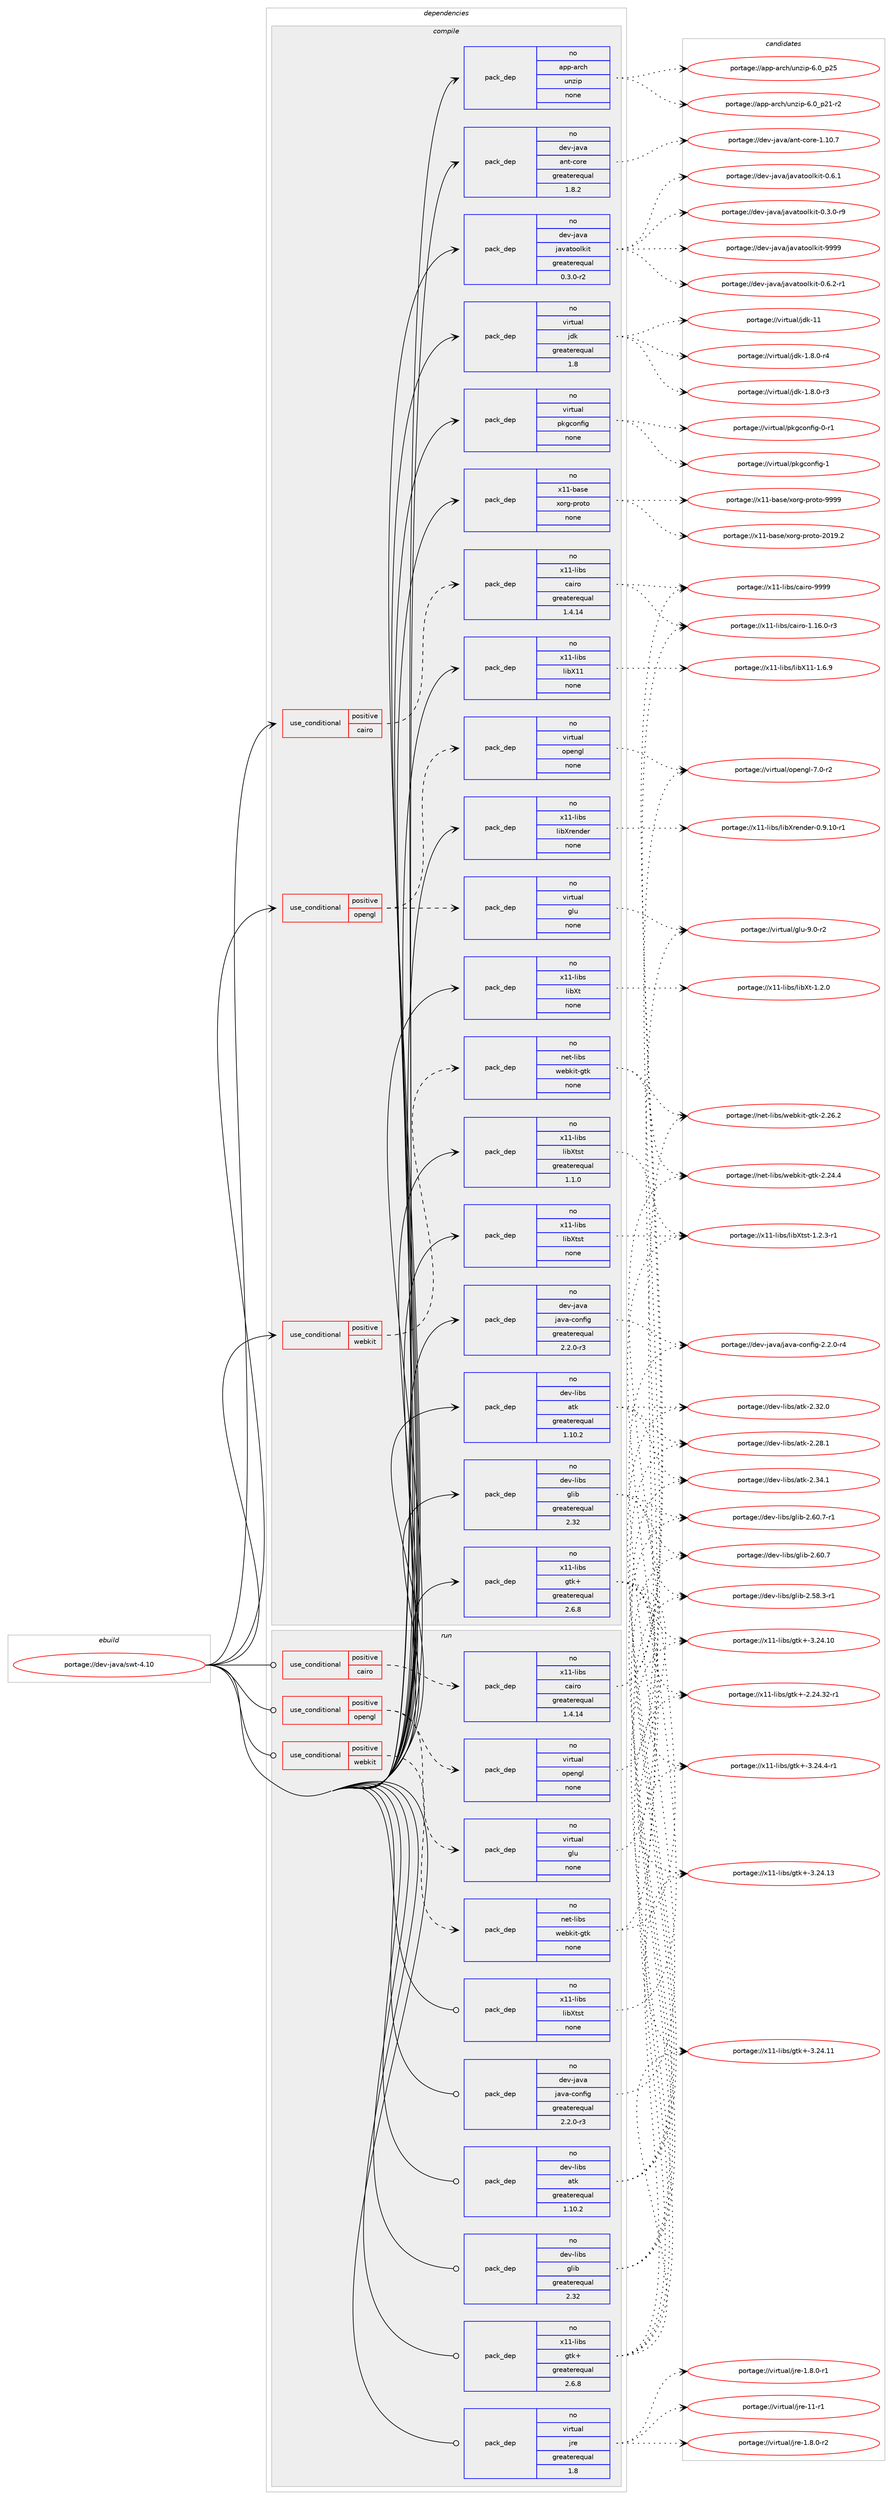 digraph prolog {

# *************
# Graph options
# *************

newrank=true;
concentrate=true;
compound=true;
graph [rankdir=LR,fontname=Helvetica,fontsize=10,ranksep=1.5];#, ranksep=2.5, nodesep=0.2];
edge  [arrowhead=vee];
node  [fontname=Helvetica,fontsize=10];

# **********
# The ebuild
# **********

subgraph cluster_leftcol {
color=gray;
label=<<i>ebuild</i>>;
id [label="portage://dev-java/swt-4.10", color=red, width=4, href="../dev-java/swt-4.10.svg"];
}

# ****************
# The dependencies
# ****************

subgraph cluster_midcol {
color=gray;
label=<<i>dependencies</i>>;
subgraph cluster_compile {
fillcolor="#eeeeee";
style=filled;
label=<<i>compile</i>>;
subgraph cond129162 {
dependency525741 [label=<<TABLE BORDER="0" CELLBORDER="1" CELLSPACING="0" CELLPADDING="4"><TR><TD ROWSPAN="3" CELLPADDING="10">use_conditional</TD></TR><TR><TD>positive</TD></TR><TR><TD>cairo</TD></TR></TABLE>>, shape=none, color=red];
subgraph pack390982 {
dependency525742 [label=<<TABLE BORDER="0" CELLBORDER="1" CELLSPACING="0" CELLPADDING="4" WIDTH="220"><TR><TD ROWSPAN="6" CELLPADDING="30">pack_dep</TD></TR><TR><TD WIDTH="110">no</TD></TR><TR><TD>x11-libs</TD></TR><TR><TD>cairo</TD></TR><TR><TD>greaterequal</TD></TR><TR><TD>1.4.14</TD></TR></TABLE>>, shape=none, color=blue];
}
dependency525741:e -> dependency525742:w [weight=20,style="dashed",arrowhead="vee"];
}
id:e -> dependency525741:w [weight=20,style="solid",arrowhead="vee"];
subgraph cond129163 {
dependency525743 [label=<<TABLE BORDER="0" CELLBORDER="1" CELLSPACING="0" CELLPADDING="4"><TR><TD ROWSPAN="3" CELLPADDING="10">use_conditional</TD></TR><TR><TD>positive</TD></TR><TR><TD>opengl</TD></TR></TABLE>>, shape=none, color=red];
subgraph pack390983 {
dependency525744 [label=<<TABLE BORDER="0" CELLBORDER="1" CELLSPACING="0" CELLPADDING="4" WIDTH="220"><TR><TD ROWSPAN="6" CELLPADDING="30">pack_dep</TD></TR><TR><TD WIDTH="110">no</TD></TR><TR><TD>virtual</TD></TR><TR><TD>glu</TD></TR><TR><TD>none</TD></TR><TR><TD></TD></TR></TABLE>>, shape=none, color=blue];
}
dependency525743:e -> dependency525744:w [weight=20,style="dashed",arrowhead="vee"];
subgraph pack390984 {
dependency525745 [label=<<TABLE BORDER="0" CELLBORDER="1" CELLSPACING="0" CELLPADDING="4" WIDTH="220"><TR><TD ROWSPAN="6" CELLPADDING="30">pack_dep</TD></TR><TR><TD WIDTH="110">no</TD></TR><TR><TD>virtual</TD></TR><TR><TD>opengl</TD></TR><TR><TD>none</TD></TR><TR><TD></TD></TR></TABLE>>, shape=none, color=blue];
}
dependency525743:e -> dependency525745:w [weight=20,style="dashed",arrowhead="vee"];
}
id:e -> dependency525743:w [weight=20,style="solid",arrowhead="vee"];
subgraph cond129164 {
dependency525746 [label=<<TABLE BORDER="0" CELLBORDER="1" CELLSPACING="0" CELLPADDING="4"><TR><TD ROWSPAN="3" CELLPADDING="10">use_conditional</TD></TR><TR><TD>positive</TD></TR><TR><TD>webkit</TD></TR></TABLE>>, shape=none, color=red];
subgraph pack390985 {
dependency525747 [label=<<TABLE BORDER="0" CELLBORDER="1" CELLSPACING="0" CELLPADDING="4" WIDTH="220"><TR><TD ROWSPAN="6" CELLPADDING="30">pack_dep</TD></TR><TR><TD WIDTH="110">no</TD></TR><TR><TD>net-libs</TD></TR><TR><TD>webkit-gtk</TD></TR><TR><TD>none</TD></TR><TR><TD></TD></TR></TABLE>>, shape=none, color=blue];
}
dependency525746:e -> dependency525747:w [weight=20,style="dashed",arrowhead="vee"];
}
id:e -> dependency525746:w [weight=20,style="solid",arrowhead="vee"];
subgraph pack390986 {
dependency525748 [label=<<TABLE BORDER="0" CELLBORDER="1" CELLSPACING="0" CELLPADDING="4" WIDTH="220"><TR><TD ROWSPAN="6" CELLPADDING="30">pack_dep</TD></TR><TR><TD WIDTH="110">no</TD></TR><TR><TD>app-arch</TD></TR><TR><TD>unzip</TD></TR><TR><TD>none</TD></TR><TR><TD></TD></TR></TABLE>>, shape=none, color=blue];
}
id:e -> dependency525748:w [weight=20,style="solid",arrowhead="vee"];
subgraph pack390987 {
dependency525749 [label=<<TABLE BORDER="0" CELLBORDER="1" CELLSPACING="0" CELLPADDING="4" WIDTH="220"><TR><TD ROWSPAN="6" CELLPADDING="30">pack_dep</TD></TR><TR><TD WIDTH="110">no</TD></TR><TR><TD>dev-java</TD></TR><TR><TD>ant-core</TD></TR><TR><TD>greaterequal</TD></TR><TR><TD>1.8.2</TD></TR></TABLE>>, shape=none, color=blue];
}
id:e -> dependency525749:w [weight=20,style="solid",arrowhead="vee"];
subgraph pack390988 {
dependency525750 [label=<<TABLE BORDER="0" CELLBORDER="1" CELLSPACING="0" CELLPADDING="4" WIDTH="220"><TR><TD ROWSPAN="6" CELLPADDING="30">pack_dep</TD></TR><TR><TD WIDTH="110">no</TD></TR><TR><TD>dev-java</TD></TR><TR><TD>java-config</TD></TR><TR><TD>greaterequal</TD></TR><TR><TD>2.2.0-r3</TD></TR></TABLE>>, shape=none, color=blue];
}
id:e -> dependency525750:w [weight=20,style="solid",arrowhead="vee"];
subgraph pack390989 {
dependency525751 [label=<<TABLE BORDER="0" CELLBORDER="1" CELLSPACING="0" CELLPADDING="4" WIDTH="220"><TR><TD ROWSPAN="6" CELLPADDING="30">pack_dep</TD></TR><TR><TD WIDTH="110">no</TD></TR><TR><TD>dev-java</TD></TR><TR><TD>javatoolkit</TD></TR><TR><TD>greaterequal</TD></TR><TR><TD>0.3.0-r2</TD></TR></TABLE>>, shape=none, color=blue];
}
id:e -> dependency525751:w [weight=20,style="solid",arrowhead="vee"];
subgraph pack390990 {
dependency525752 [label=<<TABLE BORDER="0" CELLBORDER="1" CELLSPACING="0" CELLPADDING="4" WIDTH="220"><TR><TD ROWSPAN="6" CELLPADDING="30">pack_dep</TD></TR><TR><TD WIDTH="110">no</TD></TR><TR><TD>dev-libs</TD></TR><TR><TD>atk</TD></TR><TR><TD>greaterequal</TD></TR><TR><TD>1.10.2</TD></TR></TABLE>>, shape=none, color=blue];
}
id:e -> dependency525752:w [weight=20,style="solid",arrowhead="vee"];
subgraph pack390991 {
dependency525753 [label=<<TABLE BORDER="0" CELLBORDER="1" CELLSPACING="0" CELLPADDING="4" WIDTH="220"><TR><TD ROWSPAN="6" CELLPADDING="30">pack_dep</TD></TR><TR><TD WIDTH="110">no</TD></TR><TR><TD>dev-libs</TD></TR><TR><TD>glib</TD></TR><TR><TD>greaterequal</TD></TR><TR><TD>2.32</TD></TR></TABLE>>, shape=none, color=blue];
}
id:e -> dependency525753:w [weight=20,style="solid",arrowhead="vee"];
subgraph pack390992 {
dependency525754 [label=<<TABLE BORDER="0" CELLBORDER="1" CELLSPACING="0" CELLPADDING="4" WIDTH="220"><TR><TD ROWSPAN="6" CELLPADDING="30">pack_dep</TD></TR><TR><TD WIDTH="110">no</TD></TR><TR><TD>virtual</TD></TR><TR><TD>jdk</TD></TR><TR><TD>greaterequal</TD></TR><TR><TD>1.8</TD></TR></TABLE>>, shape=none, color=blue];
}
id:e -> dependency525754:w [weight=20,style="solid",arrowhead="vee"];
subgraph pack390993 {
dependency525755 [label=<<TABLE BORDER="0" CELLBORDER="1" CELLSPACING="0" CELLPADDING="4" WIDTH="220"><TR><TD ROWSPAN="6" CELLPADDING="30">pack_dep</TD></TR><TR><TD WIDTH="110">no</TD></TR><TR><TD>virtual</TD></TR><TR><TD>pkgconfig</TD></TR><TR><TD>none</TD></TR><TR><TD></TD></TR></TABLE>>, shape=none, color=blue];
}
id:e -> dependency525755:w [weight=20,style="solid",arrowhead="vee"];
subgraph pack390994 {
dependency525756 [label=<<TABLE BORDER="0" CELLBORDER="1" CELLSPACING="0" CELLPADDING="4" WIDTH="220"><TR><TD ROWSPAN="6" CELLPADDING="30">pack_dep</TD></TR><TR><TD WIDTH="110">no</TD></TR><TR><TD>x11-base</TD></TR><TR><TD>xorg-proto</TD></TR><TR><TD>none</TD></TR><TR><TD></TD></TR></TABLE>>, shape=none, color=blue];
}
id:e -> dependency525756:w [weight=20,style="solid",arrowhead="vee"];
subgraph pack390995 {
dependency525757 [label=<<TABLE BORDER="0" CELLBORDER="1" CELLSPACING="0" CELLPADDING="4" WIDTH="220"><TR><TD ROWSPAN="6" CELLPADDING="30">pack_dep</TD></TR><TR><TD WIDTH="110">no</TD></TR><TR><TD>x11-libs</TD></TR><TR><TD>gtk+</TD></TR><TR><TD>greaterequal</TD></TR><TR><TD>2.6.8</TD></TR></TABLE>>, shape=none, color=blue];
}
id:e -> dependency525757:w [weight=20,style="solid",arrowhead="vee"];
subgraph pack390996 {
dependency525758 [label=<<TABLE BORDER="0" CELLBORDER="1" CELLSPACING="0" CELLPADDING="4" WIDTH="220"><TR><TD ROWSPAN="6" CELLPADDING="30">pack_dep</TD></TR><TR><TD WIDTH="110">no</TD></TR><TR><TD>x11-libs</TD></TR><TR><TD>libX11</TD></TR><TR><TD>none</TD></TR><TR><TD></TD></TR></TABLE>>, shape=none, color=blue];
}
id:e -> dependency525758:w [weight=20,style="solid",arrowhead="vee"];
subgraph pack390997 {
dependency525759 [label=<<TABLE BORDER="0" CELLBORDER="1" CELLSPACING="0" CELLPADDING="4" WIDTH="220"><TR><TD ROWSPAN="6" CELLPADDING="30">pack_dep</TD></TR><TR><TD WIDTH="110">no</TD></TR><TR><TD>x11-libs</TD></TR><TR><TD>libXrender</TD></TR><TR><TD>none</TD></TR><TR><TD></TD></TR></TABLE>>, shape=none, color=blue];
}
id:e -> dependency525759:w [weight=20,style="solid",arrowhead="vee"];
subgraph pack390998 {
dependency525760 [label=<<TABLE BORDER="0" CELLBORDER="1" CELLSPACING="0" CELLPADDING="4" WIDTH="220"><TR><TD ROWSPAN="6" CELLPADDING="30">pack_dep</TD></TR><TR><TD WIDTH="110">no</TD></TR><TR><TD>x11-libs</TD></TR><TR><TD>libXt</TD></TR><TR><TD>none</TD></TR><TR><TD></TD></TR></TABLE>>, shape=none, color=blue];
}
id:e -> dependency525760:w [weight=20,style="solid",arrowhead="vee"];
subgraph pack390999 {
dependency525761 [label=<<TABLE BORDER="0" CELLBORDER="1" CELLSPACING="0" CELLPADDING="4" WIDTH="220"><TR><TD ROWSPAN="6" CELLPADDING="30">pack_dep</TD></TR><TR><TD WIDTH="110">no</TD></TR><TR><TD>x11-libs</TD></TR><TR><TD>libXtst</TD></TR><TR><TD>greaterequal</TD></TR><TR><TD>1.1.0</TD></TR></TABLE>>, shape=none, color=blue];
}
id:e -> dependency525761:w [weight=20,style="solid",arrowhead="vee"];
subgraph pack391000 {
dependency525762 [label=<<TABLE BORDER="0" CELLBORDER="1" CELLSPACING="0" CELLPADDING="4" WIDTH="220"><TR><TD ROWSPAN="6" CELLPADDING="30">pack_dep</TD></TR><TR><TD WIDTH="110">no</TD></TR><TR><TD>x11-libs</TD></TR><TR><TD>libXtst</TD></TR><TR><TD>none</TD></TR><TR><TD></TD></TR></TABLE>>, shape=none, color=blue];
}
id:e -> dependency525762:w [weight=20,style="solid",arrowhead="vee"];
}
subgraph cluster_compileandrun {
fillcolor="#eeeeee";
style=filled;
label=<<i>compile and run</i>>;
}
subgraph cluster_run {
fillcolor="#eeeeee";
style=filled;
label=<<i>run</i>>;
subgraph cond129165 {
dependency525763 [label=<<TABLE BORDER="0" CELLBORDER="1" CELLSPACING="0" CELLPADDING="4"><TR><TD ROWSPAN="3" CELLPADDING="10">use_conditional</TD></TR><TR><TD>positive</TD></TR><TR><TD>cairo</TD></TR></TABLE>>, shape=none, color=red];
subgraph pack391001 {
dependency525764 [label=<<TABLE BORDER="0" CELLBORDER="1" CELLSPACING="0" CELLPADDING="4" WIDTH="220"><TR><TD ROWSPAN="6" CELLPADDING="30">pack_dep</TD></TR><TR><TD WIDTH="110">no</TD></TR><TR><TD>x11-libs</TD></TR><TR><TD>cairo</TD></TR><TR><TD>greaterequal</TD></TR><TR><TD>1.4.14</TD></TR></TABLE>>, shape=none, color=blue];
}
dependency525763:e -> dependency525764:w [weight=20,style="dashed",arrowhead="vee"];
}
id:e -> dependency525763:w [weight=20,style="solid",arrowhead="odot"];
subgraph cond129166 {
dependency525765 [label=<<TABLE BORDER="0" CELLBORDER="1" CELLSPACING="0" CELLPADDING="4"><TR><TD ROWSPAN="3" CELLPADDING="10">use_conditional</TD></TR><TR><TD>positive</TD></TR><TR><TD>opengl</TD></TR></TABLE>>, shape=none, color=red];
subgraph pack391002 {
dependency525766 [label=<<TABLE BORDER="0" CELLBORDER="1" CELLSPACING="0" CELLPADDING="4" WIDTH="220"><TR><TD ROWSPAN="6" CELLPADDING="30">pack_dep</TD></TR><TR><TD WIDTH="110">no</TD></TR><TR><TD>virtual</TD></TR><TR><TD>glu</TD></TR><TR><TD>none</TD></TR><TR><TD></TD></TR></TABLE>>, shape=none, color=blue];
}
dependency525765:e -> dependency525766:w [weight=20,style="dashed",arrowhead="vee"];
subgraph pack391003 {
dependency525767 [label=<<TABLE BORDER="0" CELLBORDER="1" CELLSPACING="0" CELLPADDING="4" WIDTH="220"><TR><TD ROWSPAN="6" CELLPADDING="30">pack_dep</TD></TR><TR><TD WIDTH="110">no</TD></TR><TR><TD>virtual</TD></TR><TR><TD>opengl</TD></TR><TR><TD>none</TD></TR><TR><TD></TD></TR></TABLE>>, shape=none, color=blue];
}
dependency525765:e -> dependency525767:w [weight=20,style="dashed",arrowhead="vee"];
}
id:e -> dependency525765:w [weight=20,style="solid",arrowhead="odot"];
subgraph cond129167 {
dependency525768 [label=<<TABLE BORDER="0" CELLBORDER="1" CELLSPACING="0" CELLPADDING="4"><TR><TD ROWSPAN="3" CELLPADDING="10">use_conditional</TD></TR><TR><TD>positive</TD></TR><TR><TD>webkit</TD></TR></TABLE>>, shape=none, color=red];
subgraph pack391004 {
dependency525769 [label=<<TABLE BORDER="0" CELLBORDER="1" CELLSPACING="0" CELLPADDING="4" WIDTH="220"><TR><TD ROWSPAN="6" CELLPADDING="30">pack_dep</TD></TR><TR><TD WIDTH="110">no</TD></TR><TR><TD>net-libs</TD></TR><TR><TD>webkit-gtk</TD></TR><TR><TD>none</TD></TR><TR><TD></TD></TR></TABLE>>, shape=none, color=blue];
}
dependency525768:e -> dependency525769:w [weight=20,style="dashed",arrowhead="vee"];
}
id:e -> dependency525768:w [weight=20,style="solid",arrowhead="odot"];
subgraph pack391005 {
dependency525770 [label=<<TABLE BORDER="0" CELLBORDER="1" CELLSPACING="0" CELLPADDING="4" WIDTH="220"><TR><TD ROWSPAN="6" CELLPADDING="30">pack_dep</TD></TR><TR><TD WIDTH="110">no</TD></TR><TR><TD>dev-java</TD></TR><TR><TD>java-config</TD></TR><TR><TD>greaterequal</TD></TR><TR><TD>2.2.0-r3</TD></TR></TABLE>>, shape=none, color=blue];
}
id:e -> dependency525770:w [weight=20,style="solid",arrowhead="odot"];
subgraph pack391006 {
dependency525771 [label=<<TABLE BORDER="0" CELLBORDER="1" CELLSPACING="0" CELLPADDING="4" WIDTH="220"><TR><TD ROWSPAN="6" CELLPADDING="30">pack_dep</TD></TR><TR><TD WIDTH="110">no</TD></TR><TR><TD>dev-libs</TD></TR><TR><TD>atk</TD></TR><TR><TD>greaterequal</TD></TR><TR><TD>1.10.2</TD></TR></TABLE>>, shape=none, color=blue];
}
id:e -> dependency525771:w [weight=20,style="solid",arrowhead="odot"];
subgraph pack391007 {
dependency525772 [label=<<TABLE BORDER="0" CELLBORDER="1" CELLSPACING="0" CELLPADDING="4" WIDTH="220"><TR><TD ROWSPAN="6" CELLPADDING="30">pack_dep</TD></TR><TR><TD WIDTH="110">no</TD></TR><TR><TD>dev-libs</TD></TR><TR><TD>glib</TD></TR><TR><TD>greaterequal</TD></TR><TR><TD>2.32</TD></TR></TABLE>>, shape=none, color=blue];
}
id:e -> dependency525772:w [weight=20,style="solid",arrowhead="odot"];
subgraph pack391008 {
dependency525773 [label=<<TABLE BORDER="0" CELLBORDER="1" CELLSPACING="0" CELLPADDING="4" WIDTH="220"><TR><TD ROWSPAN="6" CELLPADDING="30">pack_dep</TD></TR><TR><TD WIDTH="110">no</TD></TR><TR><TD>virtual</TD></TR><TR><TD>jre</TD></TR><TR><TD>greaterequal</TD></TR><TR><TD>1.8</TD></TR></TABLE>>, shape=none, color=blue];
}
id:e -> dependency525773:w [weight=20,style="solid",arrowhead="odot"];
subgraph pack391009 {
dependency525774 [label=<<TABLE BORDER="0" CELLBORDER="1" CELLSPACING="0" CELLPADDING="4" WIDTH="220"><TR><TD ROWSPAN="6" CELLPADDING="30">pack_dep</TD></TR><TR><TD WIDTH="110">no</TD></TR><TR><TD>x11-libs</TD></TR><TR><TD>gtk+</TD></TR><TR><TD>greaterequal</TD></TR><TR><TD>2.6.8</TD></TR></TABLE>>, shape=none, color=blue];
}
id:e -> dependency525774:w [weight=20,style="solid",arrowhead="odot"];
subgraph pack391010 {
dependency525775 [label=<<TABLE BORDER="0" CELLBORDER="1" CELLSPACING="0" CELLPADDING="4" WIDTH="220"><TR><TD ROWSPAN="6" CELLPADDING="30">pack_dep</TD></TR><TR><TD WIDTH="110">no</TD></TR><TR><TD>x11-libs</TD></TR><TR><TD>libXtst</TD></TR><TR><TD>none</TD></TR><TR><TD></TD></TR></TABLE>>, shape=none, color=blue];
}
id:e -> dependency525775:w [weight=20,style="solid",arrowhead="odot"];
}
}

# **************
# The candidates
# **************

subgraph cluster_choices {
rank=same;
color=gray;
label=<<i>candidates</i>>;

subgraph choice390982 {
color=black;
nodesep=1;
choice120494945108105981154799971051141114557575757 [label="portage://x11-libs/cairo-9999", color=red, width=4,href="../x11-libs/cairo-9999.svg"];
choice12049494510810598115479997105114111454946495446484511451 [label="portage://x11-libs/cairo-1.16.0-r3", color=red, width=4,href="../x11-libs/cairo-1.16.0-r3.svg"];
dependency525742:e -> choice120494945108105981154799971051141114557575757:w [style=dotted,weight="100"];
dependency525742:e -> choice12049494510810598115479997105114111454946495446484511451:w [style=dotted,weight="100"];
}
subgraph choice390983 {
color=black;
nodesep=1;
choice1181051141161179710847103108117455746484511450 [label="portage://virtual/glu-9.0-r2", color=red, width=4,href="../virtual/glu-9.0-r2.svg"];
dependency525744:e -> choice1181051141161179710847103108117455746484511450:w [style=dotted,weight="100"];
}
subgraph choice390984 {
color=black;
nodesep=1;
choice1181051141161179710847111112101110103108455546484511450 [label="portage://virtual/opengl-7.0-r2", color=red, width=4,href="../virtual/opengl-7.0-r2.svg"];
dependency525745:e -> choice1181051141161179710847111112101110103108455546484511450:w [style=dotted,weight="100"];
}
subgraph choice390985 {
color=black;
nodesep=1;
choice110101116451081059811547119101981071051164510311610745504650544650 [label="portage://net-libs/webkit-gtk-2.26.2", color=red, width=4,href="../net-libs/webkit-gtk-2.26.2.svg"];
choice110101116451081059811547119101981071051164510311610745504650524652 [label="portage://net-libs/webkit-gtk-2.24.4", color=red, width=4,href="../net-libs/webkit-gtk-2.24.4.svg"];
dependency525747:e -> choice110101116451081059811547119101981071051164510311610745504650544650:w [style=dotted,weight="100"];
dependency525747:e -> choice110101116451081059811547119101981071051164510311610745504650524652:w [style=dotted,weight="100"];
}
subgraph choice390986 {
color=black;
nodesep=1;
choice971121124597114991044711711012210511245544648951125053 [label="portage://app-arch/unzip-6.0_p25", color=red, width=4,href="../app-arch/unzip-6.0_p25.svg"];
choice9711211245971149910447117110122105112455446489511250494511450 [label="portage://app-arch/unzip-6.0_p21-r2", color=red, width=4,href="../app-arch/unzip-6.0_p21-r2.svg"];
dependency525748:e -> choice971121124597114991044711711012210511245544648951125053:w [style=dotted,weight="100"];
dependency525748:e -> choice9711211245971149910447117110122105112455446489511250494511450:w [style=dotted,weight="100"];
}
subgraph choice390987 {
color=black;
nodesep=1;
choice1001011184510697118974797110116459911111410145494649484655 [label="portage://dev-java/ant-core-1.10.7", color=red, width=4,href="../dev-java/ant-core-1.10.7.svg"];
dependency525749:e -> choice1001011184510697118974797110116459911111410145494649484655:w [style=dotted,weight="100"];
}
subgraph choice390988 {
color=black;
nodesep=1;
choice10010111845106971189747106971189745991111101021051034550465046484511452 [label="portage://dev-java/java-config-2.2.0-r4", color=red, width=4,href="../dev-java/java-config-2.2.0-r4.svg"];
dependency525750:e -> choice10010111845106971189747106971189745991111101021051034550465046484511452:w [style=dotted,weight="100"];
}
subgraph choice390989 {
color=black;
nodesep=1;
choice1001011184510697118974710697118971161111111081071051164557575757 [label="portage://dev-java/javatoolkit-9999", color=red, width=4,href="../dev-java/javatoolkit-9999.svg"];
choice1001011184510697118974710697118971161111111081071051164548465446504511449 [label="portage://dev-java/javatoolkit-0.6.2-r1", color=red, width=4,href="../dev-java/javatoolkit-0.6.2-r1.svg"];
choice100101118451069711897471069711897116111111108107105116454846544649 [label="portage://dev-java/javatoolkit-0.6.1", color=red, width=4,href="../dev-java/javatoolkit-0.6.1.svg"];
choice1001011184510697118974710697118971161111111081071051164548465146484511457 [label="portage://dev-java/javatoolkit-0.3.0-r9", color=red, width=4,href="../dev-java/javatoolkit-0.3.0-r9.svg"];
dependency525751:e -> choice1001011184510697118974710697118971161111111081071051164557575757:w [style=dotted,weight="100"];
dependency525751:e -> choice1001011184510697118974710697118971161111111081071051164548465446504511449:w [style=dotted,weight="100"];
dependency525751:e -> choice100101118451069711897471069711897116111111108107105116454846544649:w [style=dotted,weight="100"];
dependency525751:e -> choice1001011184510697118974710697118971161111111081071051164548465146484511457:w [style=dotted,weight="100"];
}
subgraph choice390990 {
color=black;
nodesep=1;
choice1001011184510810598115479711610745504651524649 [label="portage://dev-libs/atk-2.34.1", color=red, width=4,href="../dev-libs/atk-2.34.1.svg"];
choice1001011184510810598115479711610745504651504648 [label="portage://dev-libs/atk-2.32.0", color=red, width=4,href="../dev-libs/atk-2.32.0.svg"];
choice1001011184510810598115479711610745504650564649 [label="portage://dev-libs/atk-2.28.1", color=red, width=4,href="../dev-libs/atk-2.28.1.svg"];
dependency525752:e -> choice1001011184510810598115479711610745504651524649:w [style=dotted,weight="100"];
dependency525752:e -> choice1001011184510810598115479711610745504651504648:w [style=dotted,weight="100"];
dependency525752:e -> choice1001011184510810598115479711610745504650564649:w [style=dotted,weight="100"];
}
subgraph choice390991 {
color=black;
nodesep=1;
choice10010111845108105981154710310810598455046544846554511449 [label="portage://dev-libs/glib-2.60.7-r1", color=red, width=4,href="../dev-libs/glib-2.60.7-r1.svg"];
choice1001011184510810598115471031081059845504654484655 [label="portage://dev-libs/glib-2.60.7", color=red, width=4,href="../dev-libs/glib-2.60.7.svg"];
choice10010111845108105981154710310810598455046535646514511449 [label="portage://dev-libs/glib-2.58.3-r1", color=red, width=4,href="../dev-libs/glib-2.58.3-r1.svg"];
dependency525753:e -> choice10010111845108105981154710310810598455046544846554511449:w [style=dotted,weight="100"];
dependency525753:e -> choice1001011184510810598115471031081059845504654484655:w [style=dotted,weight="100"];
dependency525753:e -> choice10010111845108105981154710310810598455046535646514511449:w [style=dotted,weight="100"];
}
subgraph choice390992 {
color=black;
nodesep=1;
choice1181051141161179710847106100107454949 [label="portage://virtual/jdk-11", color=red, width=4,href="../virtual/jdk-11.svg"];
choice11810511411611797108471061001074549465646484511452 [label="portage://virtual/jdk-1.8.0-r4", color=red, width=4,href="../virtual/jdk-1.8.0-r4.svg"];
choice11810511411611797108471061001074549465646484511451 [label="portage://virtual/jdk-1.8.0-r3", color=red, width=4,href="../virtual/jdk-1.8.0-r3.svg"];
dependency525754:e -> choice1181051141161179710847106100107454949:w [style=dotted,weight="100"];
dependency525754:e -> choice11810511411611797108471061001074549465646484511452:w [style=dotted,weight="100"];
dependency525754:e -> choice11810511411611797108471061001074549465646484511451:w [style=dotted,weight="100"];
}
subgraph choice390993 {
color=black;
nodesep=1;
choice1181051141161179710847112107103991111101021051034549 [label="portage://virtual/pkgconfig-1", color=red, width=4,href="../virtual/pkgconfig-1.svg"];
choice11810511411611797108471121071039911111010210510345484511449 [label="portage://virtual/pkgconfig-0-r1", color=red, width=4,href="../virtual/pkgconfig-0-r1.svg"];
dependency525755:e -> choice1181051141161179710847112107103991111101021051034549:w [style=dotted,weight="100"];
dependency525755:e -> choice11810511411611797108471121071039911111010210510345484511449:w [style=dotted,weight="100"];
}
subgraph choice390994 {
color=black;
nodesep=1;
choice120494945989711510147120111114103451121141111161114557575757 [label="portage://x11-base/xorg-proto-9999", color=red, width=4,href="../x11-base/xorg-proto-9999.svg"];
choice1204949459897115101471201111141034511211411111611145504849574650 [label="portage://x11-base/xorg-proto-2019.2", color=red, width=4,href="../x11-base/xorg-proto-2019.2.svg"];
dependency525756:e -> choice120494945989711510147120111114103451121141111161114557575757:w [style=dotted,weight="100"];
dependency525756:e -> choice1204949459897115101471201111141034511211411111611145504849574650:w [style=dotted,weight="100"];
}
subgraph choice390995 {
color=black;
nodesep=1;
choice120494945108105981154710311610743455146505246524511449 [label="portage://x11-libs/gtk+-3.24.4-r1", color=red, width=4,href="../x11-libs/gtk+-3.24.4-r1.svg"];
choice1204949451081059811547103116107434551465052464951 [label="portage://x11-libs/gtk+-3.24.13", color=red, width=4,href="../x11-libs/gtk+-3.24.13.svg"];
choice1204949451081059811547103116107434551465052464949 [label="portage://x11-libs/gtk+-3.24.11", color=red, width=4,href="../x11-libs/gtk+-3.24.11.svg"];
choice1204949451081059811547103116107434551465052464948 [label="portage://x11-libs/gtk+-3.24.10", color=red, width=4,href="../x11-libs/gtk+-3.24.10.svg"];
choice12049494510810598115471031161074345504650524651504511449 [label="portage://x11-libs/gtk+-2.24.32-r1", color=red, width=4,href="../x11-libs/gtk+-2.24.32-r1.svg"];
dependency525757:e -> choice120494945108105981154710311610743455146505246524511449:w [style=dotted,weight="100"];
dependency525757:e -> choice1204949451081059811547103116107434551465052464951:w [style=dotted,weight="100"];
dependency525757:e -> choice1204949451081059811547103116107434551465052464949:w [style=dotted,weight="100"];
dependency525757:e -> choice1204949451081059811547103116107434551465052464948:w [style=dotted,weight="100"];
dependency525757:e -> choice12049494510810598115471031161074345504650524651504511449:w [style=dotted,weight="100"];
}
subgraph choice390996 {
color=black;
nodesep=1;
choice120494945108105981154710810598884949454946544657 [label="portage://x11-libs/libX11-1.6.9", color=red, width=4,href="../x11-libs/libX11-1.6.9.svg"];
dependency525758:e -> choice120494945108105981154710810598884949454946544657:w [style=dotted,weight="100"];
}
subgraph choice390997 {
color=black;
nodesep=1;
choice12049494510810598115471081059888114101110100101114454846574649484511449 [label="portage://x11-libs/libXrender-0.9.10-r1", color=red, width=4,href="../x11-libs/libXrender-0.9.10-r1.svg"];
dependency525759:e -> choice12049494510810598115471081059888114101110100101114454846574649484511449:w [style=dotted,weight="100"];
}
subgraph choice390998 {
color=black;
nodesep=1;
choice12049494510810598115471081059888116454946504648 [label="portage://x11-libs/libXt-1.2.0", color=red, width=4,href="../x11-libs/libXt-1.2.0.svg"];
dependency525760:e -> choice12049494510810598115471081059888116454946504648:w [style=dotted,weight="100"];
}
subgraph choice390999 {
color=black;
nodesep=1;
choice120494945108105981154710810598881161151164549465046514511449 [label="portage://x11-libs/libXtst-1.2.3-r1", color=red, width=4,href="../x11-libs/libXtst-1.2.3-r1.svg"];
dependency525761:e -> choice120494945108105981154710810598881161151164549465046514511449:w [style=dotted,weight="100"];
}
subgraph choice391000 {
color=black;
nodesep=1;
choice120494945108105981154710810598881161151164549465046514511449 [label="portage://x11-libs/libXtst-1.2.3-r1", color=red, width=4,href="../x11-libs/libXtst-1.2.3-r1.svg"];
dependency525762:e -> choice120494945108105981154710810598881161151164549465046514511449:w [style=dotted,weight="100"];
}
subgraph choice391001 {
color=black;
nodesep=1;
choice120494945108105981154799971051141114557575757 [label="portage://x11-libs/cairo-9999", color=red, width=4,href="../x11-libs/cairo-9999.svg"];
choice12049494510810598115479997105114111454946495446484511451 [label="portage://x11-libs/cairo-1.16.0-r3", color=red, width=4,href="../x11-libs/cairo-1.16.0-r3.svg"];
dependency525764:e -> choice120494945108105981154799971051141114557575757:w [style=dotted,weight="100"];
dependency525764:e -> choice12049494510810598115479997105114111454946495446484511451:w [style=dotted,weight="100"];
}
subgraph choice391002 {
color=black;
nodesep=1;
choice1181051141161179710847103108117455746484511450 [label="portage://virtual/glu-9.0-r2", color=red, width=4,href="../virtual/glu-9.0-r2.svg"];
dependency525766:e -> choice1181051141161179710847103108117455746484511450:w [style=dotted,weight="100"];
}
subgraph choice391003 {
color=black;
nodesep=1;
choice1181051141161179710847111112101110103108455546484511450 [label="portage://virtual/opengl-7.0-r2", color=red, width=4,href="../virtual/opengl-7.0-r2.svg"];
dependency525767:e -> choice1181051141161179710847111112101110103108455546484511450:w [style=dotted,weight="100"];
}
subgraph choice391004 {
color=black;
nodesep=1;
choice110101116451081059811547119101981071051164510311610745504650544650 [label="portage://net-libs/webkit-gtk-2.26.2", color=red, width=4,href="../net-libs/webkit-gtk-2.26.2.svg"];
choice110101116451081059811547119101981071051164510311610745504650524652 [label="portage://net-libs/webkit-gtk-2.24.4", color=red, width=4,href="../net-libs/webkit-gtk-2.24.4.svg"];
dependency525769:e -> choice110101116451081059811547119101981071051164510311610745504650544650:w [style=dotted,weight="100"];
dependency525769:e -> choice110101116451081059811547119101981071051164510311610745504650524652:w [style=dotted,weight="100"];
}
subgraph choice391005 {
color=black;
nodesep=1;
choice10010111845106971189747106971189745991111101021051034550465046484511452 [label="portage://dev-java/java-config-2.2.0-r4", color=red, width=4,href="../dev-java/java-config-2.2.0-r4.svg"];
dependency525770:e -> choice10010111845106971189747106971189745991111101021051034550465046484511452:w [style=dotted,weight="100"];
}
subgraph choice391006 {
color=black;
nodesep=1;
choice1001011184510810598115479711610745504651524649 [label="portage://dev-libs/atk-2.34.1", color=red, width=4,href="../dev-libs/atk-2.34.1.svg"];
choice1001011184510810598115479711610745504651504648 [label="portage://dev-libs/atk-2.32.0", color=red, width=4,href="../dev-libs/atk-2.32.0.svg"];
choice1001011184510810598115479711610745504650564649 [label="portage://dev-libs/atk-2.28.1", color=red, width=4,href="../dev-libs/atk-2.28.1.svg"];
dependency525771:e -> choice1001011184510810598115479711610745504651524649:w [style=dotted,weight="100"];
dependency525771:e -> choice1001011184510810598115479711610745504651504648:w [style=dotted,weight="100"];
dependency525771:e -> choice1001011184510810598115479711610745504650564649:w [style=dotted,weight="100"];
}
subgraph choice391007 {
color=black;
nodesep=1;
choice10010111845108105981154710310810598455046544846554511449 [label="portage://dev-libs/glib-2.60.7-r1", color=red, width=4,href="../dev-libs/glib-2.60.7-r1.svg"];
choice1001011184510810598115471031081059845504654484655 [label="portage://dev-libs/glib-2.60.7", color=red, width=4,href="../dev-libs/glib-2.60.7.svg"];
choice10010111845108105981154710310810598455046535646514511449 [label="portage://dev-libs/glib-2.58.3-r1", color=red, width=4,href="../dev-libs/glib-2.58.3-r1.svg"];
dependency525772:e -> choice10010111845108105981154710310810598455046544846554511449:w [style=dotted,weight="100"];
dependency525772:e -> choice1001011184510810598115471031081059845504654484655:w [style=dotted,weight="100"];
dependency525772:e -> choice10010111845108105981154710310810598455046535646514511449:w [style=dotted,weight="100"];
}
subgraph choice391008 {
color=black;
nodesep=1;
choice11810511411611797108471061141014549494511449 [label="portage://virtual/jre-11-r1", color=red, width=4,href="../virtual/jre-11-r1.svg"];
choice11810511411611797108471061141014549465646484511450 [label="portage://virtual/jre-1.8.0-r2", color=red, width=4,href="../virtual/jre-1.8.0-r2.svg"];
choice11810511411611797108471061141014549465646484511449 [label="portage://virtual/jre-1.8.0-r1", color=red, width=4,href="../virtual/jre-1.8.0-r1.svg"];
dependency525773:e -> choice11810511411611797108471061141014549494511449:w [style=dotted,weight="100"];
dependency525773:e -> choice11810511411611797108471061141014549465646484511450:w [style=dotted,weight="100"];
dependency525773:e -> choice11810511411611797108471061141014549465646484511449:w [style=dotted,weight="100"];
}
subgraph choice391009 {
color=black;
nodesep=1;
choice120494945108105981154710311610743455146505246524511449 [label="portage://x11-libs/gtk+-3.24.4-r1", color=red, width=4,href="../x11-libs/gtk+-3.24.4-r1.svg"];
choice1204949451081059811547103116107434551465052464951 [label="portage://x11-libs/gtk+-3.24.13", color=red, width=4,href="../x11-libs/gtk+-3.24.13.svg"];
choice1204949451081059811547103116107434551465052464949 [label="portage://x11-libs/gtk+-3.24.11", color=red, width=4,href="../x11-libs/gtk+-3.24.11.svg"];
choice1204949451081059811547103116107434551465052464948 [label="portage://x11-libs/gtk+-3.24.10", color=red, width=4,href="../x11-libs/gtk+-3.24.10.svg"];
choice12049494510810598115471031161074345504650524651504511449 [label="portage://x11-libs/gtk+-2.24.32-r1", color=red, width=4,href="../x11-libs/gtk+-2.24.32-r1.svg"];
dependency525774:e -> choice120494945108105981154710311610743455146505246524511449:w [style=dotted,weight="100"];
dependency525774:e -> choice1204949451081059811547103116107434551465052464951:w [style=dotted,weight="100"];
dependency525774:e -> choice1204949451081059811547103116107434551465052464949:w [style=dotted,weight="100"];
dependency525774:e -> choice1204949451081059811547103116107434551465052464948:w [style=dotted,weight="100"];
dependency525774:e -> choice12049494510810598115471031161074345504650524651504511449:w [style=dotted,weight="100"];
}
subgraph choice391010 {
color=black;
nodesep=1;
choice120494945108105981154710810598881161151164549465046514511449 [label="portage://x11-libs/libXtst-1.2.3-r1", color=red, width=4,href="../x11-libs/libXtst-1.2.3-r1.svg"];
dependency525775:e -> choice120494945108105981154710810598881161151164549465046514511449:w [style=dotted,weight="100"];
}
}

}
